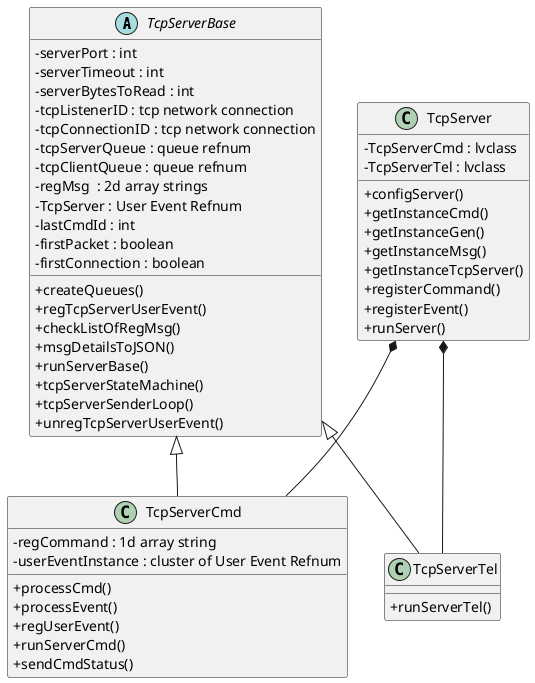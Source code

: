 @startuml
skinparam classAttributeIconSize 0

abstract class TcpServerBase {
- serverPort : int
- serverTimeout : int
- serverBytesToRead : int
- tcpListenerID : tcp network connection
- tcpConnectionID : tcp network connection
- tcpServerQueue : queue refnum
- tcpClientQueue : queue refnum
- regMsg  : 2d array strings
- TcpServer : User Event Refnum
- lastCmdId : int
- firstPacket : boolean
- firstConnection : boolean
+ createQueues()
+ regTcpServerUserEvent()
+ checkListOfRegMsg()
+ msgDetailsToJSON()
+ runServerBase()
+ tcpServerStateMachine()
+ tcpServerSenderLoop()
+ unregTcpServerUserEvent()
}

class TcpServerCmd {
- regCommand : 1d array string
- userEventInstance : cluster of User Event Refnum
+ processCmd()
+ processEvent()
+ regUserEvent()
+ runServerCmd()
+ sendCmdStatus()
}

class TcpServerTel {
+ runServerTel()
}

class TcpServer {
- TcpServerCmd : lvclass
- TcpServerTel : lvclass
+ configServer()
+ getInstanceCmd()
+ getInstanceGen()
+ getInstanceMsg()
+ getInstanceTcpServer()
+ registerCommand()
+ registerEvent()
+ runServer()
}

TcpServerBase <|-- TcpServerCmd
TcpServerBase <|-- TcpServerTel
TcpServer *-- TcpServerCmd
TcpServer *-- TcpServerTel
@enduml
